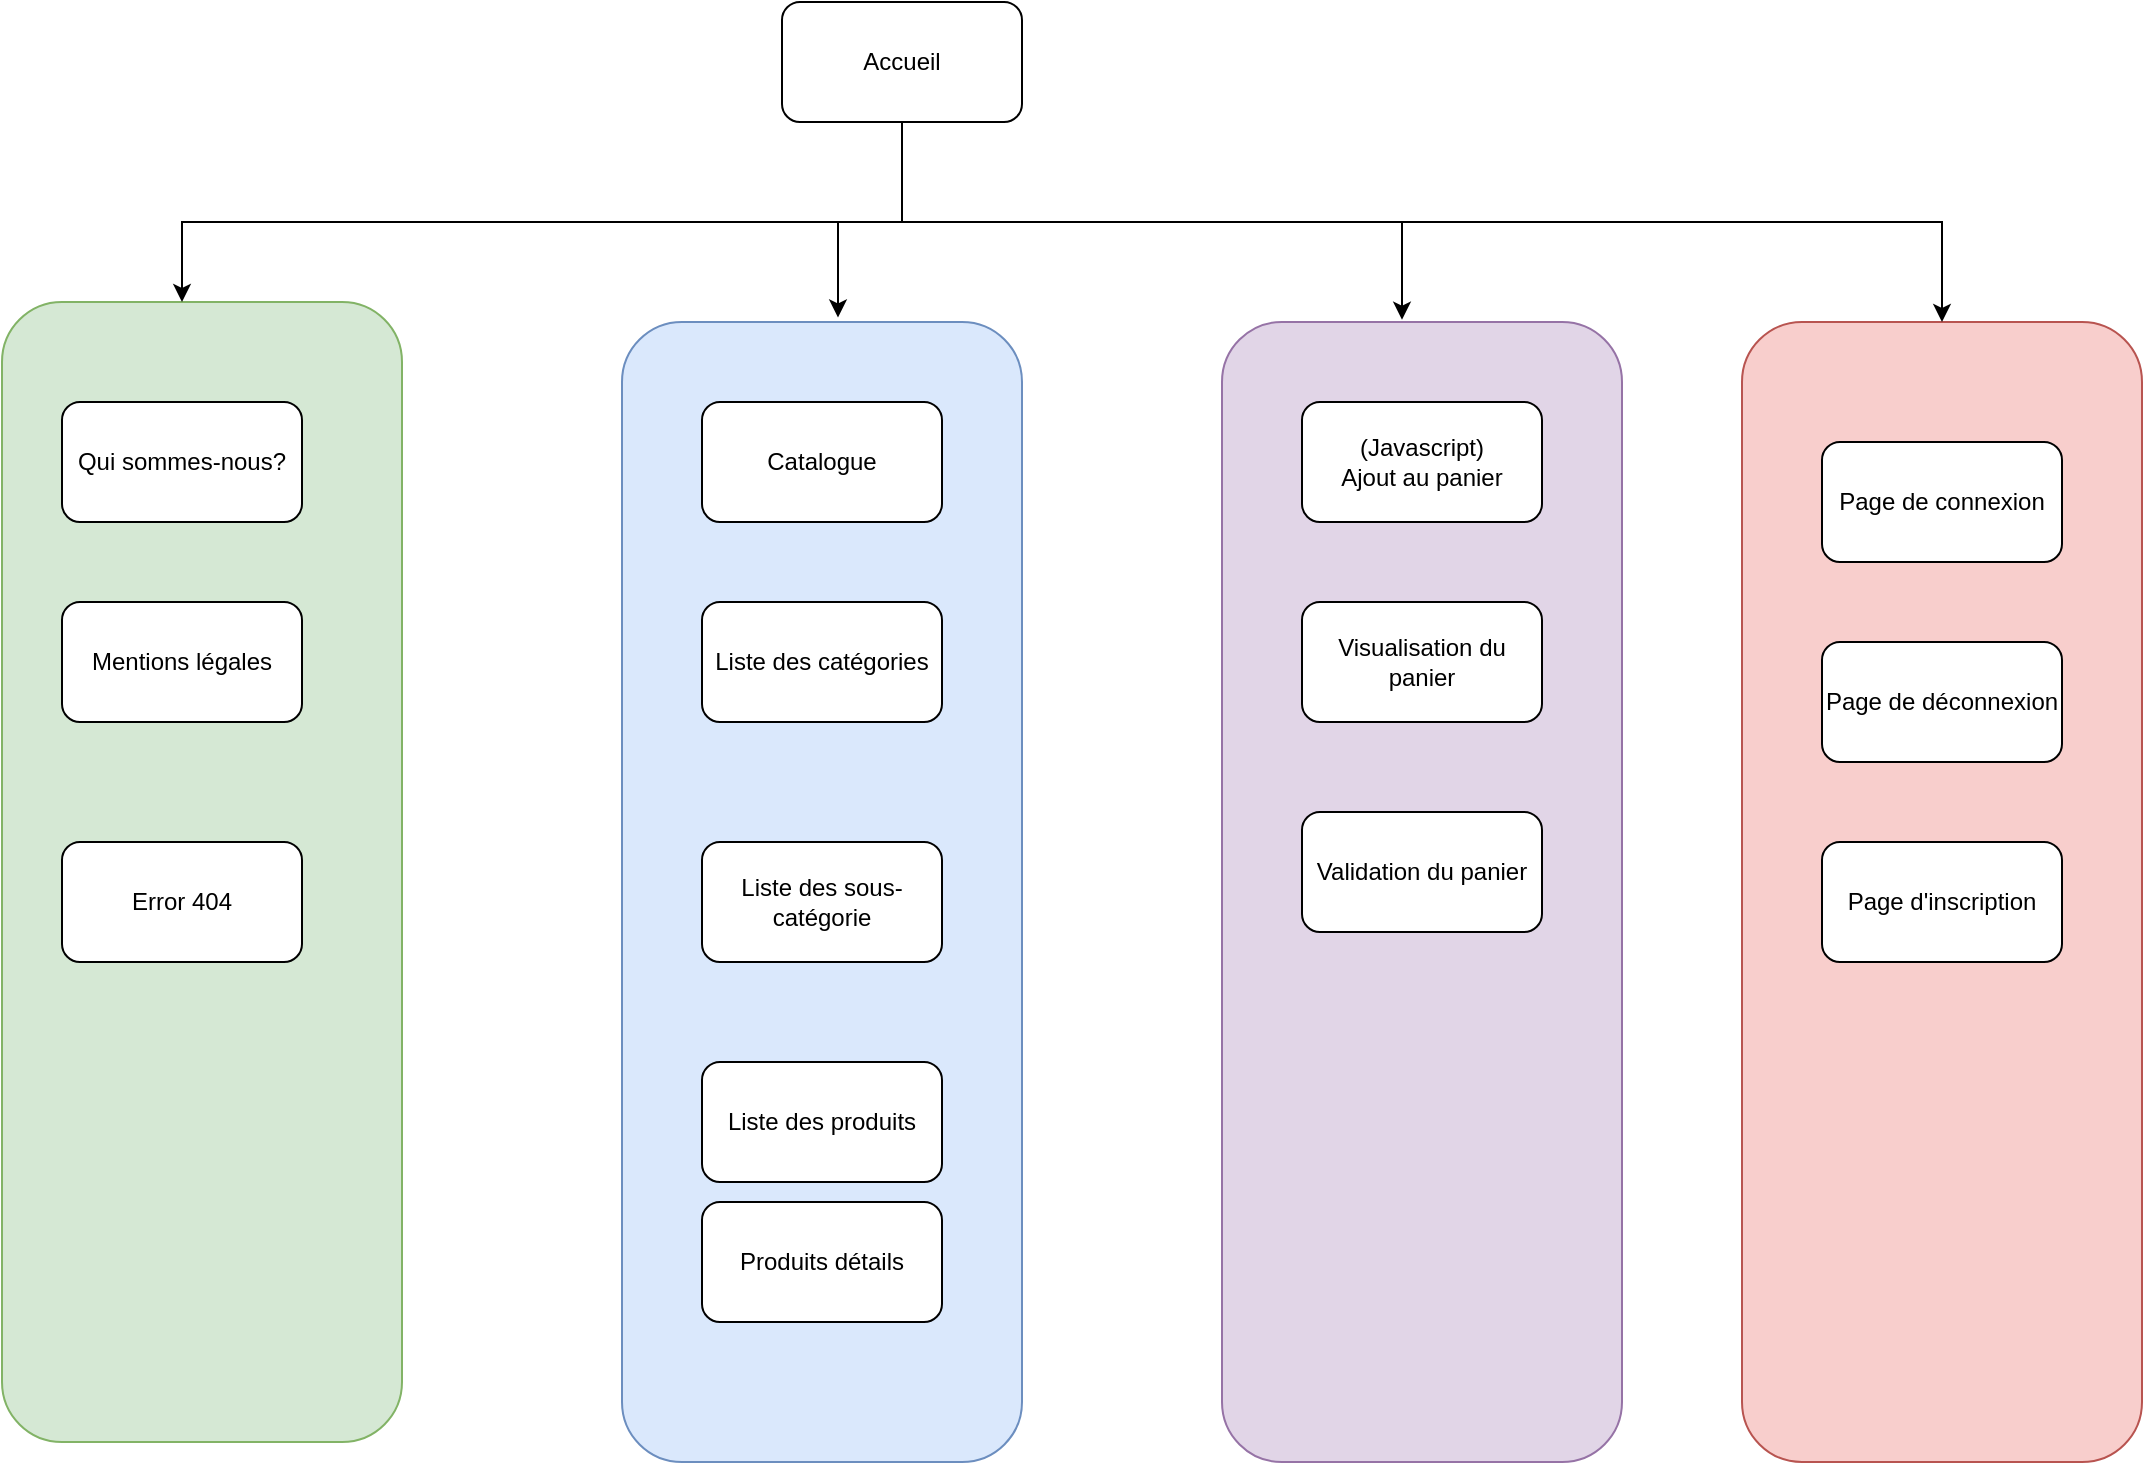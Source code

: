 <mxfile version="20.5.1" type="github">
  <diagram id="802F34suuhwK9x8GVyTY" name="Page-1">
    <mxGraphModel dx="1600" dy="933" grid="1" gridSize="10" guides="1" tooltips="1" connect="1" arrows="1" fold="1" page="1" pageScale="1" pageWidth="827" pageHeight="1169" math="0" shadow="0">
      <root>
        <mxCell id="0" />
        <mxCell id="1" parent="0" />
        <mxCell id="SqtO6XLvoOEIUbjAGwji-25" value="" style="rounded=1;whiteSpace=wrap;html=1;fillColor=#e1d5e7;strokeColor=#9673a6;" vertex="1" parent="1">
          <mxGeometry x="640" y="200" width="200" height="570" as="geometry" />
        </mxCell>
        <mxCell id="SqtO6XLvoOEIUbjAGwji-22" value="" style="rounded=1;whiteSpace=wrap;html=1;fillColor=#f8cecc;strokeColor=#b85450;" vertex="1" parent="1">
          <mxGeometry x="900" y="200" width="200" height="570" as="geometry" />
        </mxCell>
        <mxCell id="SqtO6XLvoOEIUbjAGwji-20" value="" style="rounded=1;whiteSpace=wrap;html=1;fillColor=#d5e8d4;strokeColor=#82b366;" vertex="1" parent="1">
          <mxGeometry x="30" y="190" width="200" height="570" as="geometry" />
        </mxCell>
        <mxCell id="SqtO6XLvoOEIUbjAGwji-17" value="" style="rounded=1;whiteSpace=wrap;html=1;fillColor=#dae8fc;strokeColor=#6c8ebf;" vertex="1" parent="1">
          <mxGeometry x="340" y="200" width="200" height="570" as="geometry" />
        </mxCell>
        <mxCell id="SqtO6XLvoOEIUbjAGwji-18" style="edgeStyle=orthogonalEdgeStyle;rounded=0;orthogonalLoop=1;jettySize=auto;html=1;entryX=0.54;entryY=-0.004;entryDx=0;entryDy=0;entryPerimeter=0;" edge="1" parent="1" source="SqtO6XLvoOEIUbjAGwji-1" target="SqtO6XLvoOEIUbjAGwji-17">
          <mxGeometry relative="1" as="geometry" />
        </mxCell>
        <mxCell id="SqtO6XLvoOEIUbjAGwji-19" style="edgeStyle=orthogonalEdgeStyle;rounded=0;orthogonalLoop=1;jettySize=auto;html=1;" edge="1" parent="1" source="SqtO6XLvoOEIUbjAGwji-1">
          <mxGeometry relative="1" as="geometry">
            <mxPoint x="1000" y="200" as="targetPoint" />
            <Array as="points">
              <mxPoint x="480" y="150" />
              <mxPoint x="1000" y="150" />
            </Array>
          </mxGeometry>
        </mxCell>
        <mxCell id="SqtO6XLvoOEIUbjAGwji-21" style="edgeStyle=orthogonalEdgeStyle;rounded=0;orthogonalLoop=1;jettySize=auto;html=1;" edge="1" parent="1" source="SqtO6XLvoOEIUbjAGwji-1" target="SqtO6XLvoOEIUbjAGwji-20">
          <mxGeometry relative="1" as="geometry">
            <Array as="points">
              <mxPoint x="480" y="150" />
              <mxPoint x="120" y="150" />
            </Array>
          </mxGeometry>
        </mxCell>
        <mxCell id="SqtO6XLvoOEIUbjAGwji-1" value="Accueil" style="rounded=1;whiteSpace=wrap;html=1;" vertex="1" parent="1">
          <mxGeometry x="420" y="40" width="120" height="60" as="geometry" />
        </mxCell>
        <mxCell id="SqtO6XLvoOEIUbjAGwji-2" value="Catalogue" style="rounded=1;whiteSpace=wrap;html=1;" vertex="1" parent="1">
          <mxGeometry x="380" y="240" width="120" height="60" as="geometry" />
        </mxCell>
        <mxCell id="SqtO6XLvoOEIUbjAGwji-3" value="Liste des sous-catégorie" style="rounded=1;whiteSpace=wrap;html=1;" vertex="1" parent="1">
          <mxGeometry x="380" y="460" width="120" height="60" as="geometry" />
        </mxCell>
        <mxCell id="SqtO6XLvoOEIUbjAGwji-4" value="Liste des produits" style="rounded=1;whiteSpace=wrap;html=1;" vertex="1" parent="1">
          <mxGeometry x="380" y="570" width="120" height="60" as="geometry" />
        </mxCell>
        <mxCell id="SqtO6XLvoOEIUbjAGwji-5" value="Produits détails" style="rounded=1;whiteSpace=wrap;html=1;" vertex="1" parent="1">
          <mxGeometry x="380" y="640" width="120" height="60" as="geometry" />
        </mxCell>
        <mxCell id="SqtO6XLvoOEIUbjAGwji-6" value="&lt;div&gt;(Javascript)&lt;/div&gt;&lt;div&gt;Ajout au panier&lt;br&gt;&lt;/div&gt;" style="rounded=1;whiteSpace=wrap;html=1;" vertex="1" parent="1">
          <mxGeometry x="680" y="240" width="120" height="60" as="geometry" />
        </mxCell>
        <mxCell id="SqtO6XLvoOEIUbjAGwji-7" value="Page de connexion" style="rounded=1;whiteSpace=wrap;html=1;" vertex="1" parent="1">
          <mxGeometry x="940" y="260" width="120" height="60" as="geometry" />
        </mxCell>
        <mxCell id="SqtO6XLvoOEIUbjAGwji-8" value="Page de déconnexion" style="rounded=1;whiteSpace=wrap;html=1;" vertex="1" parent="1">
          <mxGeometry x="940" y="360" width="120" height="60" as="geometry" />
        </mxCell>
        <mxCell id="SqtO6XLvoOEIUbjAGwji-9" value="Error 404" style="rounded=1;whiteSpace=wrap;html=1;" vertex="1" parent="1">
          <mxGeometry x="60" y="460" width="120" height="60" as="geometry" />
        </mxCell>
        <mxCell id="SqtO6XLvoOEIUbjAGwji-10" value="Page d&#39;inscription" style="rounded=1;whiteSpace=wrap;html=1;" vertex="1" parent="1">
          <mxGeometry x="940" y="460" width="120" height="60" as="geometry" />
        </mxCell>
        <mxCell id="SqtO6XLvoOEIUbjAGwji-11" value="Qui sommes-nous?" style="rounded=1;whiteSpace=wrap;html=1;" vertex="1" parent="1">
          <mxGeometry x="60" y="240" width="120" height="60" as="geometry" />
        </mxCell>
        <mxCell id="SqtO6XLvoOEIUbjAGwji-12" value="Mentions légales" style="rounded=1;whiteSpace=wrap;html=1;" vertex="1" parent="1">
          <mxGeometry x="60" y="340" width="120" height="60" as="geometry" />
        </mxCell>
        <mxCell id="SqtO6XLvoOEIUbjAGwji-13" value="Liste des catégories" style="rounded=1;whiteSpace=wrap;html=1;" vertex="1" parent="1">
          <mxGeometry x="380" y="340" width="120" height="60" as="geometry" />
        </mxCell>
        <mxCell id="SqtO6XLvoOEIUbjAGwji-23" value="Visualisation du panier" style="rounded=1;whiteSpace=wrap;html=1;" vertex="1" parent="1">
          <mxGeometry x="680" y="340" width="120" height="60" as="geometry" />
        </mxCell>
        <mxCell id="SqtO6XLvoOEIUbjAGwji-24" value="Validation du panier" style="rounded=1;whiteSpace=wrap;html=1;" vertex="1" parent="1">
          <mxGeometry x="680" y="445" width="120" height="60" as="geometry" />
        </mxCell>
        <mxCell id="SqtO6XLvoOEIUbjAGwji-28" value="" style="endArrow=classic;html=1;rounded=0;entryX=0.45;entryY=-0.002;entryDx=0;entryDy=0;entryPerimeter=0;" edge="1" parent="1" target="SqtO6XLvoOEIUbjAGwji-25">
          <mxGeometry width="50" height="50" relative="1" as="geometry">
            <mxPoint x="730" y="150" as="sourcePoint" />
            <mxPoint x="720" y="190" as="targetPoint" />
          </mxGeometry>
        </mxCell>
      </root>
    </mxGraphModel>
  </diagram>
</mxfile>
